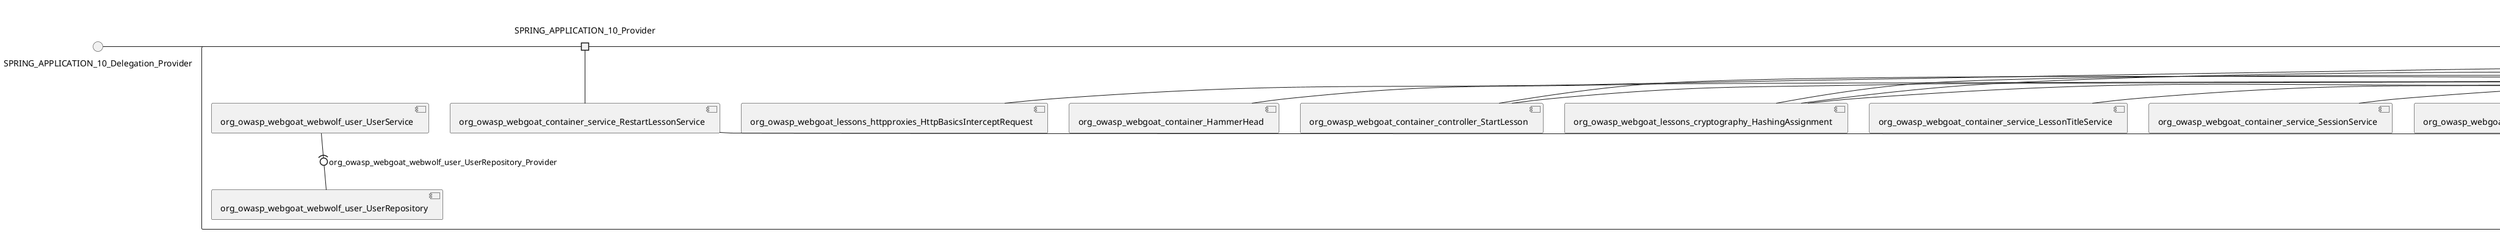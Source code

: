 @startuml
skinparam fixCircleLabelOverlapping true
skinparam componentStyle uml2
() SPRING_APPLICATION_10_Delegation_Provider
() SPRING_APPLICATION_11_Delegation_Provider
() SPRING_APPLICATION_12_Delegation_Provider
() SPRING_APPLICATION_13_Delegation_Provider
() SPRING_APPLICATION_14_Delegation_Provider
() SPRING_APPLICATION_15_Delegation_Provider
() SPRING_APPLICATION_16_Delegation_Provider
() SPRING_APPLICATION_2_Delegation_Provider
() SPRING_APPLICATION_3_Delegation_Provider
() SPRING_APPLICATION_4_Delegation_Provider
() SPRING_APPLICATION_5_Delegation_Provider
() SPRING_APPLICATION_6_Delegation_Provider
() SPRING_APPLICATION_7_Delegation_Provider
() SPRING_APPLICATION_8_Delegation_Provider
() SPRING_APPLICATION_9_Delegation_Provider
() SPRING_APPLICATION_BypassRestrictions_FieldRestrictions_POST_Delegation_Provider
() SPRING_APPLICATION_BypassRestrictions_frontendValidation_POST_Delegation_Provider
() SPRING_APPLICATION_ChromeDevTools_dummy_POST_Delegation_Provider
() SPRING_APPLICATION_ChromeDevTools_network_POST_Delegation_Provider
() SPRING_APPLICATION_CrossSiteScriptingStored_stored_xss_POST_Delegation_Provider
() SPRING_APPLICATION_CrossSiteScriptingStored_stored_xss_follow_up_POST_Delegation_Provider
() SPRING_APPLICATION_CrossSiteScripting_attack1_POST_Delegation_Provider
() SPRING_APPLICATION_CrossSiteScripting_attack3_POST_Delegation_Provider
() SPRING_APPLICATION_CrossSiteScripting_attack4_POST_Delegation_Provider
() SPRING_APPLICATION_CrossSiteScripting_attack5a_GET_Delegation_Provider
() SPRING_APPLICATION_CrossSiteScripting_attack6a_POST_Delegation_Provider
() SPRING_APPLICATION_CrossSiteScripting_dom_follow_up_POST_Delegation_Provider
() SPRING_APPLICATION_CrossSiteScripting_phone_home_xss_POST_Delegation_Provider
() SPRING_APPLICATION_CrossSiteScripting_quiz_GET_POST_Delegation_Provider
() SPRING_APPLICATION_Delegation_Provider
() SPRING_APPLICATION_GET_10_Delegation_Provider
() SPRING_APPLICATION_GET_11_Delegation_Provider
() SPRING_APPLICATION_GET_2_Delegation_Provider
() SPRING_APPLICATION_GET_3_Delegation_Provider
() SPRING_APPLICATION_GET_4_Delegation_Provider
() SPRING_APPLICATION_GET_5_Delegation_Provider
() SPRING_APPLICATION_GET_6_Delegation_Provider
() SPRING_APPLICATION_GET_7_Delegation_Provider
() SPRING_APPLICATION_GET_8_Delegation_Provider
() SPRING_APPLICATION_GET_9_Delegation_Provider
() SPRING_APPLICATION_GET_Delegation_Provider
() SPRING_APPLICATION_HtmlTampering_task_POST_Delegation_Provider
() SPRING_APPLICATION_HttpBasics_attack1_POST_Delegation_Provider
() SPRING_APPLICATION_HttpBasics_attack2_POST_Delegation_Provider
() SPRING_APPLICATION_IDOR_diff_attributes_POST_Delegation_Provider
() SPRING_APPLICATION_IDOR_login_POST_Delegation_Provider
() SPRING_APPLICATION_IDOR_profile_alt_path_POST_Delegation_Provider
() SPRING_APPLICATION_InsecureDeserialization_task_POST_Delegation_Provider
() SPRING_APPLICATION_InsecureLogin_Delegation_Provider
() SPRING_APPLICATION_JWT_decode_POST_Delegation_Provider
() SPRING_APPLICATION_JWT_jku_Delegation_Provider
() SPRING_APPLICATION_JWT_kid_Delegation_Provider
() SPRING_APPLICATION_JWT_quiz_GET_POST_Delegation_Provider
() SPRING_APPLICATION_JWT_refresh_Delegation_Provider
() SPRING_APPLICATION_JWT_secret_POST_Delegation_Provider
() SPRING_APPLICATION_JWT_votings_Delegation_Provider
() SPRING_APPLICATION_LogSpoofing_log_bleeding_POST_Delegation_Provider
() SPRING_APPLICATION_LogSpoofing_log_spoofing_POST_Delegation_Provider
() SPRING_APPLICATION_POST_10_Delegation_Provider
() SPRING_APPLICATION_POST_11_Delegation_Provider
() SPRING_APPLICATION_POST_12_Delegation_Provider
() SPRING_APPLICATION_POST_13_Delegation_Provider
() SPRING_APPLICATION_POST_14_Delegation_Provider
() SPRING_APPLICATION_POST_15_Delegation_Provider
() SPRING_APPLICATION_POST_16_Delegation_Provider
() SPRING_APPLICATION_POST_17_Delegation_Provider
() SPRING_APPLICATION_POST_18_Delegation_Provider
() SPRING_APPLICATION_POST_2_Delegation_Provider
() SPRING_APPLICATION_POST_3_Delegation_Provider
() SPRING_APPLICATION_POST_4_Delegation_Provider
() SPRING_APPLICATION_POST_5_Delegation_Provider
() SPRING_APPLICATION_POST_6_Delegation_Provider
() SPRING_APPLICATION_POST_7_Delegation_Provider
() SPRING_APPLICATION_POST_8_Delegation_Provider
() SPRING_APPLICATION_POST_9_Delegation_Provider
() SPRING_APPLICATION_POST_Delegation_Provider
() SPRING_APPLICATION_PUT_Delegation_Provider
() SPRING_APPLICATION_PasswordReset_ForgotPassword_create_password_reset_link_POST_Delegation_Provider
() SPRING_APPLICATION_PasswordReset_SecurityQuestions_POST_Delegation_Provider
() SPRING_APPLICATION_PasswordReset_reset_Delegation_Provider
() SPRING_APPLICATION_PasswordReset_simple_mail_reset_POST_Delegation_Provider
() SPRING_APPLICATION_PathTraversal_profile_picture_GET_Delegation_Provider
() SPRING_APPLICATION_PathTraversal_profile_picture_fix_GET_Delegation_Provider
() SPRING_APPLICATION_PathTraversal_profile_upload_POST_Delegation_Provider
() SPRING_APPLICATION_PathTraversal_profile_upload_fix_POST_Delegation_Provider
() SPRING_APPLICATION_PathTraversal_profile_upload_remove_user_input_POST_Delegation_Provider
() SPRING_APPLICATION_PathTraversal_random_POST_Delegation_Provider
() SPRING_APPLICATION_PathTraversal_random_picture_GET_Delegation_Provider
() SPRING_APPLICATION_PathTraversal_zip_slip_Delegation_Provider
() SPRING_APPLICATION_SSRF_task1_POST_Delegation_Provider
() SPRING_APPLICATION_SSRF_task2_POST_Delegation_Provider
() SPRING_APPLICATION_SecurePasswords_assignment_POST_Delegation_Provider
() SPRING_APPLICATION_SqlInjectionAdvanced_attack6a_POST_Delegation_Provider
() SPRING_APPLICATION_SqlInjectionAdvanced_attack6b_POST_Delegation_Provider
() SPRING_APPLICATION_SqlInjectionAdvanced_challenge_Login_POST_Delegation_Provider
() SPRING_APPLICATION_SqlInjectionAdvanced_challenge_PUT_Delegation_Provider
() SPRING_APPLICATION_SqlInjectionAdvanced_quiz_GET_POST_Delegation_Provider
() SPRING_APPLICATION_SqlInjectionMitigations_attack10a_POST_Delegation_Provider
() SPRING_APPLICATION_SqlInjectionMitigations_attack10b_POST_Delegation_Provider
() SPRING_APPLICATION_SqlInjectionMitigations_attack12a_POST_Delegation_Provider
() SPRING_APPLICATION_SqlInjectionMitigations_servers_GET_Delegation_Provider
() SPRING_APPLICATION_SqlInjection_assignment5a_POST_Delegation_Provider
() SPRING_APPLICATION_SqlInjection_assignment5b_POST_Delegation_Provider
() SPRING_APPLICATION_SqlInjection_attack10_POST_Delegation_Provider
() SPRING_APPLICATION_SqlInjection_attack2_POST_Delegation_Provider
() SPRING_APPLICATION_SqlInjection_attack3_POST_Delegation_Provider
() SPRING_APPLICATION_SqlInjection_attack4_POST_Delegation_Provider
() SPRING_APPLICATION_SqlInjection_attack5_POST_Delegation_Provider
() SPRING_APPLICATION_SqlInjection_attack8_POST_Delegation_Provider
() SPRING_APPLICATION_SqlInjection_attack9_POST_Delegation_Provider
() SPRING_APPLICATION_SqlOnlyInputValidationOnKeywords_attack_POST_Delegation_Provider
() SPRING_APPLICATION_SqlOnlyInputValidation_attack_POST_Delegation_Provider
() SPRING_APPLICATION_VulnerableComponents_attack1_POST_Delegation_Provider
() SPRING_APPLICATION_WebWolf_GET_Delegation_Provider
() SPRING_APPLICATION_WebWolf_landing_Delegation_Provider
() SPRING_APPLICATION_WebWolf_mail_Delegation_Provider
() SPRING_APPLICATION_challenge_1_POST_Delegation_Provider
() SPRING_APPLICATION_challenge_5_POST_Delegation_Provider
() SPRING_APPLICATION_challenge_7_Delegation_Provider
() SPRING_APPLICATION_challenge_8_Delegation_Provider
() SPRING_APPLICATION_challenge_logo_Delegation_Provider
() SPRING_APPLICATION_cia_quiz_GET_POST_Delegation_Provider
() SPRING_APPLICATION_clientSideFiltering_attack1_POST_Delegation_Provider
() SPRING_APPLICATION_clientSideFiltering_challenge_store_coupons_GET_Delegation_Provider
() SPRING_APPLICATION_clientSideFiltering_getItForFree_POST_Delegation_Provider
() SPRING_APPLICATION_clientSideFiltering_salaries_GET_Delegation_Provider
() SPRING_APPLICATION_crypto_encoding_basic_auth_POST_Delegation_Provider
() SPRING_APPLICATION_crypto_encoding_xor_POST_Delegation_Provider
() SPRING_APPLICATION_crypto_hashing_POST_Delegation_Provider
() SPRING_APPLICATION_crypto_secure_defaults_POST_Delegation_Provider
() SPRING_APPLICATION_crypto_signing_verify_POST_Delegation_Provider
() SPRING_APPLICATION_csrf_feedback_message_POST_Delegation_Provider
() SPRING_APPLICATION_csrf_review_POST_Delegation_Provider
() SPRING_APPLICATION_files_GET_Delegation_Provider
() SPRING_APPLICATION_fileupload_POST_Delegation_Provider
() SPRING_APPLICATION_jwt_Delegation_Provider
() SPRING_APPLICATION_landing_Delegation_Provider
() SPRING_APPLICATION_lesson_template_Delegation_Provider
() SPRING_APPLICATION_login_oauth_mvc_GET_Delegation_Provider
() SPRING_APPLICATION_mail_DELETE_GET_POST_Delegation_Provider
() SPRING_APPLICATION_register_mvc_POST_Delegation_Provider
() SPRING_APPLICATION_registration_GET_Delegation_Provider
() SPRING_APPLICATION_requests_GET_Delegation_Provider
() SPRING_APPLICATION_scoreboard_data_GET_Delegation_Provider
() SPRING_APPLICATION_server_directory_GET_Delegation_Provider
() SPRING_APPLICATION_service_debug_labels_mvc_Delegation_Provider
() SPRING_APPLICATION_service_lessonoverview_mvc_Delegation_Provider
() SPRING_APPLICATION_xxe_comments_GET_Delegation_Provider
rectangle System {
[org_owasp_webgoat_container_HammerHead] [[webgoat-webgoat.repository#_bRaq5O46Ee6Wgd4FCADxsQ]]
[org_owasp_webgoat_container_WebWolfRedirect] [[webgoat-webgoat.repository#_bRaq5O46Ee6Wgd4FCADxsQ]]
[org_owasp_webgoat_container_controller_StartLesson] [[webgoat-webgoat.repository#_bRaq5O46Ee6Wgd4FCADxsQ]]
[org_owasp_webgoat_container_controller_Welcome] [[webgoat-webgoat.repository#_bRaq5O46Ee6Wgd4FCADxsQ]]
[org_owasp_webgoat_container_i18n_PluginMessages_Provider] [[webgoat-webgoat.repository#_bRaq5O46Ee6Wgd4FCADxsQ]]
[org_owasp_webgoat_container_service_EnvironmentService] [[webgoat-webgoat.repository#_bRaq5O46Ee6Wgd4FCADxsQ]]
[org_owasp_webgoat_container_service_HintService] [[webgoat-webgoat.repository#_bRaq5O46Ee6Wgd4FCADxsQ]]
[org_owasp_webgoat_container_service_LabelDebugService] [[webgoat-webgoat.repository#_bRaq5O46Ee6Wgd4FCADxsQ]]
[org_owasp_webgoat_container_service_LabelService] [[webgoat-webgoat.repository#_bRaq5O46Ee6Wgd4FCADxsQ]]
[org_owasp_webgoat_container_service_LessonInfoService] [[webgoat-webgoat.repository#_bRaq5O46Ee6Wgd4FCADxsQ]]
[org_owasp_webgoat_container_service_LessonMenuService] [[webgoat-webgoat.repository#_bRaq5O46Ee6Wgd4FCADxsQ]]
[org_owasp_webgoat_container_service_LessonProgressService] [[webgoat-webgoat.repository#_bRaq5O46Ee6Wgd4FCADxsQ]]
[org_owasp_webgoat_container_service_LessonTitleService] [[webgoat-webgoat.repository#_bRaq5O46Ee6Wgd4FCADxsQ]]
[org_owasp_webgoat_container_service_ReportCardService] [[webgoat-webgoat.repository#_bRaq5O46Ee6Wgd4FCADxsQ]]
[org_owasp_webgoat_container_service_RestartLessonService] [[webgoat-webgoat.repository#_bRaq5O46Ee6Wgd4FCADxsQ]]
[org_owasp_webgoat_container_service_SessionService] [[webgoat-webgoat.repository#_bRaq5O46Ee6Wgd4FCADxsQ]]
[org_owasp_webgoat_container_session_UserSessionData_Provider] [[webgoat-webgoat.repository#_bRaq5O46Ee6Wgd4FCADxsQ]]
[org_owasp_webgoat_container_session_WebSession_Provider] [[webgoat-webgoat.repository#_bRaq5O46Ee6Wgd4FCADxsQ]]
[org_owasp_webgoat_container_users_RegistrationController] [[webgoat-webgoat.repository#_bRaq5O46Ee6Wgd4FCADxsQ]]
[org_owasp_webgoat_container_users_Scoreboard] [[webgoat-webgoat.repository#_bRaq5O46Ee6Wgd4FCADxsQ]]
[org_owasp_webgoat_container_users_UserRepository] [[webgoat-webgoat.repository#_bRaq5O46Ee6Wgd4FCADxsQ]]
[org_owasp_webgoat_container_users_UserService] [[webgoat-webgoat.repository#_bRaq5O46Ee6Wgd4FCADxsQ]]
[org_owasp_webgoat_container_users_UserTrackerRepository] [[webgoat-webgoat.repository#_bRaq5O46Ee6Wgd4FCADxsQ]]
[org_owasp_webgoat_lessons_authbypass_VerifyAccount] [[webgoat-webgoat.repository#_bRaq5O46Ee6Wgd4FCADxsQ]]
[org_owasp_webgoat_lessons_bypassrestrictions_BypassRestrictionsFieldRestrictions] [[webgoat-webgoat.repository#_bRaq5O46Ee6Wgd4FCADxsQ]]
[org_owasp_webgoat_lessons_bypassrestrictions_BypassRestrictionsFrontendValidation] [[webgoat-webgoat.repository#_bRaq5O46Ee6Wgd4FCADxsQ]]
[org_owasp_webgoat_lessons_challenges_FlagController] [[webgoat-webgoat.repository#_bRaq5O46Ee6Wgd4FCADxsQ]]
[org_owasp_webgoat_lessons_challenges_challenge1_Assignment1] [[webgoat-webgoat.repository#_bRaq5O46Ee6Wgd4FCADxsQ]]
[org_owasp_webgoat_lessons_challenges_challenge1_ImageServlet] [[webgoat-webgoat.repository#_bRaq5O46Ee6Wgd4FCADxsQ]]
[org_owasp_webgoat_lessons_challenges_challenge5_Assignment5] [[webgoat-webgoat.repository#_bRaq5O46Ee6Wgd4FCADxsQ]]
[org_owasp_webgoat_lessons_challenges_challenge7_Assignment7] [[webgoat-webgoat.repository#_bRaq5O46Ee6Wgd4FCADxsQ]]
[org_owasp_webgoat_lessons_challenges_challenge8_Assignment8] [[webgoat-webgoat.repository#_bRaq5O46Ee6Wgd4FCADxsQ]]
[org_owasp_webgoat_lessons_chromedevtools_NetworkDummy] [[webgoat-webgoat.repository#_bRaq5O46Ee6Wgd4FCADxsQ]]
[org_owasp_webgoat_lessons_chromedevtools_NetworkLesson] [[webgoat-webgoat.repository#_bRaq5O46Ee6Wgd4FCADxsQ]]
[org_owasp_webgoat_lessons_cia_CIAQuiz] [[webgoat-webgoat.repository#_bRaq5O46Ee6Wgd4FCADxsQ]]
[org_owasp_webgoat_lessons_clientsidefiltering_ClientSideFilteringAssignment] [[webgoat-webgoat.repository#_bRaq5O46Ee6Wgd4FCADxsQ]]
[org_owasp_webgoat_lessons_clientsidefiltering_ClientSideFilteringFreeAssignment] [[webgoat-webgoat.repository#_bRaq5O46Ee6Wgd4FCADxsQ]]
[org_owasp_webgoat_lessons_clientsidefiltering_Salaries] [[webgoat-webgoat.repository#_bRaq5O46Ee6Wgd4FCADxsQ]]
[org_owasp_webgoat_lessons_clientsidefiltering_ShopEndpoint] [[webgoat-webgoat.repository#_bRaq5O46Ee6Wgd4FCADxsQ]]
[org_owasp_webgoat_lessons_cryptography_EncodingAssignment] [[webgoat-webgoat.repository#_bRaq5O46Ee6Wgd4FCADxsQ]]
[org_owasp_webgoat_lessons_cryptography_HashingAssignment] [[webgoat-webgoat.repository#_bRaq5O46Ee6Wgd4FCADxsQ]]
[org_owasp_webgoat_lessons_cryptography_SecureDefaultsAssignment] [[webgoat-webgoat.repository#_bRaq5O46Ee6Wgd4FCADxsQ]]
[org_owasp_webgoat_lessons_cryptography_SigningAssignment] [[webgoat-webgoat.repository#_bRaq5O46Ee6Wgd4FCADxsQ]]
[org_owasp_webgoat_lessons_cryptography_XOREncodingAssignment] [[webgoat-webgoat.repository#_bRaq5O46Ee6Wgd4FCADxsQ]]
[org_owasp_webgoat_lessons_csrf_CSRFConfirmFlag1] [[webgoat-webgoat.repository#_bRaq5O46Ee6Wgd4FCADxsQ]]
[org_owasp_webgoat_lessons_csrf_CSRFFeedback] [[webgoat-webgoat.repository#_bRaq5O46Ee6Wgd4FCADxsQ]]
[org_owasp_webgoat_lessons_csrf_CSRFGetFlag] [[webgoat-webgoat.repository#_bRaq5O46Ee6Wgd4FCADxsQ]]
[org_owasp_webgoat_lessons_csrf_CSRFLogin] [[webgoat-webgoat.repository#_bRaq5O46Ee6Wgd4FCADxsQ]]
[org_owasp_webgoat_lessons_csrf_ForgedReviews] [[webgoat-webgoat.repository#_bRaq5O46Ee6Wgd4FCADxsQ]]
[org_owasp_webgoat_lessons_csrf_ObjectMapper_Provider] [[webgoat-webgoat.repository#_bRaq5O46Ee6Wgd4FCADxsQ]]
[org_owasp_webgoat_lessons_deserialization_InsecureDeserializationTask] [[webgoat-webgoat.repository#_bRaq5O46Ee6Wgd4FCADxsQ]]
[org_owasp_webgoat_lessons_hijacksession_HijackSessionAssignment] [[webgoat-webgoat.repository#_bRaq5O46Ee6Wgd4FCADxsQ]]
[org_owasp_webgoat_lessons_hijacksession_cas_HijackSessionAuthenticationProvider] [[webgoat-webgoat.repository#_bRaq5O46Ee6Wgd4FCADxsQ]]
[org_owasp_webgoat_lessons_htmltampering_HtmlTamperingTask] [[webgoat-webgoat.repository#_bRaq5O46Ee6Wgd4FCADxsQ]]
[org_owasp_webgoat_lessons_httpbasics_HttpBasicsLesson] [[webgoat-webgoat.repository#_bRaq5O46Ee6Wgd4FCADxsQ]]
[org_owasp_webgoat_lessons_httpbasics_HttpBasicsQuiz] [[webgoat-webgoat.repository#_bRaq5O46Ee6Wgd4FCADxsQ]]
[org_owasp_webgoat_lessons_httpproxies_HttpBasicsInterceptRequest] [[webgoat-webgoat.repository#_bRaq5O46Ee6Wgd4FCADxsQ]]
[org_owasp_webgoat_lessons_idor_IDORDiffAttributes] [[webgoat-webgoat.repository#_bRaq5O46Ee6Wgd4FCADxsQ]]
[org_owasp_webgoat_lessons_idor_IDOREditOtherProfile] [[webgoat-webgoat.repository#_bRaq5O46Ee6Wgd4FCADxsQ]]
[org_owasp_webgoat_lessons_idor_IDORLogin] [[webgoat-webgoat.repository#_bRaq5O46Ee6Wgd4FCADxsQ]]
[org_owasp_webgoat_lessons_idor_IDORViewOtherProfile] [[webgoat-webgoat.repository#_bRaq5O46Ee6Wgd4FCADxsQ]]
[org_owasp_webgoat_lessons_idor_IDORViewOwnProfile] [[webgoat-webgoat.repository#_bRaq5O46Ee6Wgd4FCADxsQ]]
[org_owasp_webgoat_lessons_idor_IDORViewOwnProfileAltUrl] [[webgoat-webgoat.repository#_bRaq5O46Ee6Wgd4FCADxsQ]]
[org_owasp_webgoat_lessons_insecurelogin_InsecureLoginTask] [[webgoat-webgoat.repository#_bRaq5O46Ee6Wgd4FCADxsQ]]
[org_owasp_webgoat_lessons_jwt_JWTDecodeEndpoint] [[webgoat-webgoat.repository#_bRaq5O46Ee6Wgd4FCADxsQ]]
[org_owasp_webgoat_lessons_jwt_JWTQuiz] [[webgoat-webgoat.repository#_bRaq5O46Ee6Wgd4FCADxsQ]]
[org_owasp_webgoat_lessons_jwt_JWTRefreshEndpoint] [[webgoat-webgoat.repository#_bRaq5O46Ee6Wgd4FCADxsQ]]
[org_owasp_webgoat_lessons_jwt_JWTSecretKeyEndpoint] [[webgoat-webgoat.repository#_bRaq5O46Ee6Wgd4FCADxsQ]]
[org_owasp_webgoat_lessons_jwt_JWTVotesEndpoint] [[webgoat-webgoat.repository#_bRaq5O46Ee6Wgd4FCADxsQ]]
[org_owasp_webgoat_lessons_jwt_claimmisuse_JWTHeaderJKUEndpoint] [[webgoat-webgoat.repository#_bRaq5O46Ee6Wgd4FCADxsQ]]
[org_owasp_webgoat_lessons_jwt_claimmisuse_JWTHeaderKIDEndpoint] [[webgoat-webgoat.repository#_bRaq5O46Ee6Wgd4FCADxsQ]]
[org_owasp_webgoat_lessons_lessontemplate_SampleAttack] [[webgoat-webgoat.repository#_bRaq5O46Ee6Wgd4FCADxsQ]]
[org_owasp_webgoat_lessons_logging_LogBleedingTask] [[webgoat-webgoat.repository#_bRaq5O46Ee6Wgd4FCADxsQ]]
[org_owasp_webgoat_lessons_logging_LogSpoofingTask] [[webgoat-webgoat.repository#_bRaq5O46Ee6Wgd4FCADxsQ]]
[org_owasp_webgoat_lessons_missingac_MissingFunctionACHiddenMenus] [[webgoat-webgoat.repository#_bRaq5O46Ee6Wgd4FCADxsQ]]
[org_owasp_webgoat_lessons_missingac_MissingFunctionACUsers] [[webgoat-webgoat.repository#_bRaq5O46Ee6Wgd4FCADxsQ]]
[org_owasp_webgoat_lessons_missingac_MissingFunctionACYourHash] [[webgoat-webgoat.repository#_bRaq5O46Ee6Wgd4FCADxsQ]]
[org_owasp_webgoat_lessons_missingac_MissingFunctionACYourHashAdmin] [[webgoat-webgoat.repository#_bRaq5O46Ee6Wgd4FCADxsQ]]
[org_owasp_webgoat_lessons_passwordreset_QuestionsAssignment] [[webgoat-webgoat.repository#_bRaq5O46Ee6Wgd4FCADxsQ]]
[org_owasp_webgoat_lessons_passwordreset_ResetLinkAssignment] [[webgoat-webgoat.repository#_bRaq5O46Ee6Wgd4FCADxsQ]]
[org_owasp_webgoat_lessons_passwordreset_ResetLinkAssignmentForgotPassword] [[webgoat-webgoat.repository#_bRaq5O46Ee6Wgd4FCADxsQ]]
[org_owasp_webgoat_lessons_passwordreset_SecurityQuestionAssignment] [[webgoat-webgoat.repository#_bRaq5O46Ee6Wgd4FCADxsQ]]
[org_owasp_webgoat_lessons_passwordreset_SimpleMailAssignment] [[webgoat-webgoat.repository#_bRaq5O46Ee6Wgd4FCADxsQ]]
[org_owasp_webgoat_lessons_passwordreset_TriedQuestions] [[webgoat-webgoat.repository#_bRaq5O46Ee6Wgd4FCADxsQ]]
[org_owasp_webgoat_lessons_pathtraversal_ProfileUpload] [[webgoat-webgoat.repository#_bRaq5O46Ee6Wgd4FCADxsQ]]
[org_owasp_webgoat_lessons_pathtraversal_ProfileUploadFix] [[webgoat-webgoat.repository#_bRaq5O46Ee6Wgd4FCADxsQ]]
[org_owasp_webgoat_lessons_pathtraversal_ProfileUploadRemoveUserInput] [[webgoat-webgoat.repository#_bRaq5O46Ee6Wgd4FCADxsQ]]
[org_owasp_webgoat_lessons_pathtraversal_ProfileUploadRetrieval] [[webgoat-webgoat.repository#_bRaq5O46Ee6Wgd4FCADxsQ]]
[org_owasp_webgoat_lessons_pathtraversal_ProfileZipSlip] [[webgoat-webgoat.repository#_bRaq5O46Ee6Wgd4FCADxsQ]]
[org_owasp_webgoat_lessons_securepasswords_SecurePasswordsAssignment] [[webgoat-webgoat.repository#_bRaq5O46Ee6Wgd4FCADxsQ]]
[org_owasp_webgoat_lessons_spoofcookie_SpoofCookieAssignment] [[webgoat-webgoat.repository#_bRaq5O46Ee6Wgd4FCADxsQ]]
[org_owasp_webgoat_lessons_sqlinjection_advanced_SqlInjectionChallenge] [[webgoat-webgoat.repository#_bRaq5O46Ee6Wgd4FCADxsQ]]
[org_owasp_webgoat_lessons_sqlinjection_advanced_SqlInjectionChallengeLogin] [[webgoat-webgoat.repository#_bRaq5O46Ee6Wgd4FCADxsQ]]
[org_owasp_webgoat_lessons_sqlinjection_advanced_SqlInjectionLesson6a] [[webgoat-webgoat.repository#_bRaq5O46Ee6Wgd4FCADxsQ]]
[org_owasp_webgoat_lessons_sqlinjection_advanced_SqlInjectionLesson6b] [[webgoat-webgoat.repository#_bRaq5O46Ee6Wgd4FCADxsQ]]
[org_owasp_webgoat_lessons_sqlinjection_advanced_SqlInjectionQuiz] [[webgoat-webgoat.repository#_bRaq5O46Ee6Wgd4FCADxsQ]]
[org_owasp_webgoat_lessons_sqlinjection_introduction_SqlInjectionLesson10] [[webgoat-webgoat.repository#_bRaq5O46Ee6Wgd4FCADxsQ]]
[org_owasp_webgoat_lessons_sqlinjection_introduction_SqlInjectionLesson2] [[webgoat-webgoat.repository#_bRaq5O46Ee6Wgd4FCADxsQ]]
[org_owasp_webgoat_lessons_sqlinjection_introduction_SqlInjectionLesson3] [[webgoat-webgoat.repository#_bRaq5O46Ee6Wgd4FCADxsQ]]
[org_owasp_webgoat_lessons_sqlinjection_introduction_SqlInjectionLesson4] [[webgoat-webgoat.repository#_bRaq5O46Ee6Wgd4FCADxsQ]]
[org_owasp_webgoat_lessons_sqlinjection_introduction_SqlInjectionLesson5] [[webgoat-webgoat.repository#_bRaq5O46Ee6Wgd4FCADxsQ]]
[org_owasp_webgoat_lessons_sqlinjection_introduction_SqlInjectionLesson5a] [[webgoat-webgoat.repository#_bRaq5O46Ee6Wgd4FCADxsQ]]
[org_owasp_webgoat_lessons_sqlinjection_introduction_SqlInjectionLesson5b] [[webgoat-webgoat.repository#_bRaq5O46Ee6Wgd4FCADxsQ]]
[org_owasp_webgoat_lessons_sqlinjection_introduction_SqlInjectionLesson8] [[webgoat-webgoat.repository#_bRaq5O46Ee6Wgd4FCADxsQ]]
[org_owasp_webgoat_lessons_sqlinjection_introduction_SqlInjectionLesson9] [[webgoat-webgoat.repository#_bRaq5O46Ee6Wgd4FCADxsQ]]
[org_owasp_webgoat_lessons_sqlinjection_mitigation_Servers] [[webgoat-webgoat.repository#_bRaq5O46Ee6Wgd4FCADxsQ]]
[org_owasp_webgoat_lessons_sqlinjection_mitigation_SqlInjectionLesson10a] [[webgoat-webgoat.repository#_bRaq5O46Ee6Wgd4FCADxsQ]]
[org_owasp_webgoat_lessons_sqlinjection_mitigation_SqlInjectionLesson10b] [[webgoat-webgoat.repository#_bRaq5O46Ee6Wgd4FCADxsQ]]
[org_owasp_webgoat_lessons_sqlinjection_mitigation_SqlInjectionLesson13] [[webgoat-webgoat.repository#_bRaq5O46Ee6Wgd4FCADxsQ]]
[org_owasp_webgoat_lessons_sqlinjection_mitigation_SqlOnlyInputValidation] [[webgoat-webgoat.repository#_bRaq5O46Ee6Wgd4FCADxsQ]]
[org_owasp_webgoat_lessons_sqlinjection_mitigation_SqlOnlyInputValidationOnKeywords] [[webgoat-webgoat.repository#_bRaq5O46Ee6Wgd4FCADxsQ]]
[org_owasp_webgoat_lessons_ssrf_SSRFTask1] [[webgoat-webgoat.repository#_bRaq5O46Ee6Wgd4FCADxsQ]]
[org_owasp_webgoat_lessons_ssrf_SSRFTask2] [[webgoat-webgoat.repository#_bRaq5O46Ee6Wgd4FCADxsQ]]
[org_owasp_webgoat_lessons_vulnerablecomponents_VulnerableComponentsLesson] [[webgoat-webgoat.repository#_bRaq5O46Ee6Wgd4FCADxsQ]]
[org_owasp_webgoat_lessons_webwolfintroduction_LandingAssignment] [[webgoat-webgoat.repository#_bRaq5O46Ee6Wgd4FCADxsQ]]
[org_owasp_webgoat_lessons_webwolfintroduction_MailAssignment] [[webgoat-webgoat.repository#_bRaq5O46Ee6Wgd4FCADxsQ]]
[org_owasp_webgoat_lessons_xss_CrossSiteScriptingLesson1] [[webgoat-webgoat.repository#_bRaq5O46Ee6Wgd4FCADxsQ]]
[org_owasp_webgoat_lessons_xss_CrossSiteScriptingLesson3] [[webgoat-webgoat.repository#_bRaq5O46Ee6Wgd4FCADxsQ]]
[org_owasp_webgoat_lessons_xss_CrossSiteScriptingLesson4] [[webgoat-webgoat.repository#_bRaq5O46Ee6Wgd4FCADxsQ]]
[org_owasp_webgoat_lessons_xss_CrossSiteScriptingLesson5a] [[webgoat-webgoat.repository#_bRaq5O46Ee6Wgd4FCADxsQ]]
[org_owasp_webgoat_lessons_xss_CrossSiteScriptingLesson6a] [[webgoat-webgoat.repository#_bRaq5O46Ee6Wgd4FCADxsQ]]
[org_owasp_webgoat_lessons_xss_CrossSiteScriptingQuiz] [[webgoat-webgoat.repository#_bRaq5O46Ee6Wgd4FCADxsQ]]
[org_owasp_webgoat_lessons_xss_DOMCrossSiteScripting] [[webgoat-webgoat.repository#_bRaq5O46Ee6Wgd4FCADxsQ]]
[org_owasp_webgoat_lessons_xss_DOMCrossSiteScriptingVerifier] [[webgoat-webgoat.repository#_bRaq5O46Ee6Wgd4FCADxsQ]]
[org_owasp_webgoat_lessons_xss_stored_StoredCrossSiteScriptingVerifier] [[webgoat-webgoat.repository#_bRaq5O46Ee6Wgd4FCADxsQ]]
[org_owasp_webgoat_lessons_xss_stored_StoredXssComments] [[webgoat-webgoat.repository#_bRaq5O46Ee6Wgd4FCADxsQ]]
[org_owasp_webgoat_lessons_xxe_BlindSendFileAssignment] [[webgoat-webgoat.repository#_bRaq5O46Ee6Wgd4FCADxsQ]]
[org_owasp_webgoat_lessons_xxe_CommentsCache] [[webgoat-webgoat.repository#_bRaq5O46Ee6Wgd4FCADxsQ]]
[org_owasp_webgoat_lessons_xxe_CommentsEndpoint] [[webgoat-webgoat.repository#_bRaq5O46Ee6Wgd4FCADxsQ]]
[org_owasp_webgoat_lessons_xxe_ContentTypeAssignment] [[webgoat-webgoat.repository#_bRaq5O46Ee6Wgd4FCADxsQ]]
[org_owasp_webgoat_lessons_xxe_SimpleXXE] [[webgoat-webgoat.repository#_bRaq5O46Ee6Wgd4FCADxsQ]]
[org_owasp_webgoat_webwolf_FileServer] [[webgoat-webgoat.repository#_bRaq5O46Ee6Wgd4FCADxsQ]]
[org_owasp_webgoat_webwolf_jwt_JWTController] [[webgoat-webgoat.repository#_bRaq5O46Ee6Wgd4FCADxsQ]]
[org_owasp_webgoat_webwolf_mailbox_MailboxController] [[webgoat-webgoat.repository#_bRaq5O46Ee6Wgd4FCADxsQ]]
[org_owasp_webgoat_webwolf_mailbox_MailboxRepository] [[webgoat-webgoat.repository#_bRaq5O46Ee6Wgd4FCADxsQ]]
[org_owasp_webgoat_webwolf_requests_LandingPage] [[webgoat-webgoat.repository#_bRaq5O46Ee6Wgd4FCADxsQ]]
[org_owasp_webgoat_webwolf_requests_Requests] [[webgoat-webgoat.repository#_bRaq5O46Ee6Wgd4FCADxsQ]]
[org_owasp_webgoat_webwolf_user_UserRepository] [[webgoat-webgoat.repository#_bRaq5O46Ee6Wgd4FCADxsQ]]
[org_owasp_webgoat_webwolf_user_UserService] [[webgoat-webgoat.repository#_bRaq5O46Ee6Wgd4FCADxsQ]]
port SPRING_APPLICATION_10_Provider
SPRING_APPLICATION_10_Delegation_Provider - SPRING_APPLICATION_10_Provider
SPRING_APPLICATION_10_Provider - [org_owasp_webgoat_container_service_RestartLessonService]
port SPRING_APPLICATION_11_Provider
SPRING_APPLICATION_11_Delegation_Provider - SPRING_APPLICATION_11_Provider
SPRING_APPLICATION_11_Provider - [org_owasp_webgoat_container_controller_StartLesson]
port SPRING_APPLICATION_12_Provider
SPRING_APPLICATION_12_Delegation_Provider - SPRING_APPLICATION_12_Provider
SPRING_APPLICATION_12_Provider - [org_owasp_webgoat_lessons_xxe_SimpleXXE]
port SPRING_APPLICATION_13_Provider
SPRING_APPLICATION_13_Delegation_Provider - SPRING_APPLICATION_13_Provider
SPRING_APPLICATION_13_Provider - [org_owasp_webgoat_lessons_cryptography_HashingAssignment]
port SPRING_APPLICATION_14_Provider
SPRING_APPLICATION_14_Delegation_Provider - SPRING_APPLICATION_14_Provider
SPRING_APPLICATION_14_Provider - [org_owasp_webgoat_lessons_httpproxies_HttpBasicsInterceptRequest]
port SPRING_APPLICATION_15_Provider
SPRING_APPLICATION_15_Delegation_Provider - SPRING_APPLICATION_15_Provider
SPRING_APPLICATION_15_Provider - [org_owasp_webgoat_lessons_cryptography_SigningAssignment]
port SPRING_APPLICATION_16_Provider
SPRING_APPLICATION_16_Delegation_Provider - SPRING_APPLICATION_16_Provider
SPRING_APPLICATION_16_Provider - [org_owasp_webgoat_lessons_jwt_JWTSecretKeyEndpoint]
port SPRING_APPLICATION_2_Provider
SPRING_APPLICATION_2_Delegation_Provider - SPRING_APPLICATION_2_Provider
SPRING_APPLICATION_2_Provider - [org_owasp_webgoat_container_HammerHead]
port SPRING_APPLICATION_3_Provider
SPRING_APPLICATION_3_Delegation_Provider - SPRING_APPLICATION_3_Provider
SPRING_APPLICATION_3_Provider - [org_owasp_webgoat_lessons_cryptography_HashingAssignment]
port SPRING_APPLICATION_4_Provider
SPRING_APPLICATION_4_Delegation_Provider - SPRING_APPLICATION_4_Provider
SPRING_APPLICATION_4_Provider - [org_owasp_webgoat_container_service_LessonTitleService]
port SPRING_APPLICATION_5_Provider
SPRING_APPLICATION_5_Delegation_Provider - SPRING_APPLICATION_5_Provider
SPRING_APPLICATION_5_Provider - [org_owasp_webgoat_container_service_SessionService]
port SPRING_APPLICATION_6_Provider
SPRING_APPLICATION_6_Delegation_Provider - SPRING_APPLICATION_6_Provider
SPRING_APPLICATION_6_Provider - [org_owasp_webgoat_container_service_LabelDebugService]
port SPRING_APPLICATION_7_Provider
SPRING_APPLICATION_7_Delegation_Provider - SPRING_APPLICATION_7_Provider
SPRING_APPLICATION_7_Provider - [org_owasp_webgoat_container_service_LessonInfoService]
port SPRING_APPLICATION_8_Provider
SPRING_APPLICATION_8_Delegation_Provider - SPRING_APPLICATION_8_Provider
SPRING_APPLICATION_8_Provider - [org_owasp_webgoat_container_service_LessonMenuService]
port SPRING_APPLICATION_9_Provider
SPRING_APPLICATION_9_Delegation_Provider - SPRING_APPLICATION_9_Provider
SPRING_APPLICATION_9_Provider - [org_owasp_webgoat_container_controller_StartLesson]
port SPRING_APPLICATION_BypassRestrictions_FieldRestrictions_POST_Provider
SPRING_APPLICATION_BypassRestrictions_FieldRestrictions_POST_Delegation_Provider - SPRING_APPLICATION_BypassRestrictions_FieldRestrictions_POST_Provider
SPRING_APPLICATION_BypassRestrictions_FieldRestrictions_POST_Provider - [org_owasp_webgoat_lessons_bypassrestrictions_BypassRestrictionsFieldRestrictions]
port SPRING_APPLICATION_BypassRestrictions_frontendValidation_POST_Provider
SPRING_APPLICATION_BypassRestrictions_frontendValidation_POST_Delegation_Provider - SPRING_APPLICATION_BypassRestrictions_frontendValidation_POST_Provider
SPRING_APPLICATION_BypassRestrictions_frontendValidation_POST_Provider - [org_owasp_webgoat_lessons_bypassrestrictions_BypassRestrictionsFrontendValidation]
port SPRING_APPLICATION_ChromeDevTools_dummy_POST_Provider
SPRING_APPLICATION_ChromeDevTools_dummy_POST_Delegation_Provider - SPRING_APPLICATION_ChromeDevTools_dummy_POST_Provider
SPRING_APPLICATION_ChromeDevTools_dummy_POST_Provider - [org_owasp_webgoat_lessons_chromedevtools_NetworkDummy]
port SPRING_APPLICATION_ChromeDevTools_network_POST_Provider
SPRING_APPLICATION_ChromeDevTools_network_POST_Delegation_Provider - SPRING_APPLICATION_ChromeDevTools_network_POST_Provider
SPRING_APPLICATION_ChromeDevTools_network_POST_Provider - [org_owasp_webgoat_lessons_chromedevtools_NetworkLesson]
port SPRING_APPLICATION_CrossSiteScriptingStored_stored_xss_POST_Provider
SPRING_APPLICATION_CrossSiteScriptingStored_stored_xss_POST_Delegation_Provider - SPRING_APPLICATION_CrossSiteScriptingStored_stored_xss_POST_Provider
SPRING_APPLICATION_CrossSiteScriptingStored_stored_xss_POST_Provider - [org_owasp_webgoat_lessons_xss_stored_StoredXssComments]
port SPRING_APPLICATION_CrossSiteScriptingStored_stored_xss_follow_up_POST_Provider
SPRING_APPLICATION_CrossSiteScriptingStored_stored_xss_follow_up_POST_Delegation_Provider - SPRING_APPLICATION_CrossSiteScriptingStored_stored_xss_follow_up_POST_Provider
SPRING_APPLICATION_CrossSiteScriptingStored_stored_xss_follow_up_POST_Provider - [org_owasp_webgoat_lessons_xss_stored_StoredCrossSiteScriptingVerifier]
port SPRING_APPLICATION_CrossSiteScripting_attack1_POST_Provider
SPRING_APPLICATION_CrossSiteScripting_attack1_POST_Delegation_Provider - SPRING_APPLICATION_CrossSiteScripting_attack1_POST_Provider
SPRING_APPLICATION_CrossSiteScripting_attack1_POST_Provider - [org_owasp_webgoat_lessons_xss_CrossSiteScriptingLesson1]
port SPRING_APPLICATION_CrossSiteScripting_attack3_POST_Provider
SPRING_APPLICATION_CrossSiteScripting_attack3_POST_Delegation_Provider - SPRING_APPLICATION_CrossSiteScripting_attack3_POST_Provider
SPRING_APPLICATION_CrossSiteScripting_attack3_POST_Provider - [org_owasp_webgoat_lessons_xss_CrossSiteScriptingLesson3]
port SPRING_APPLICATION_CrossSiteScripting_attack4_POST_Provider
SPRING_APPLICATION_CrossSiteScripting_attack4_POST_Delegation_Provider - SPRING_APPLICATION_CrossSiteScripting_attack4_POST_Provider
SPRING_APPLICATION_CrossSiteScripting_attack4_POST_Provider - [org_owasp_webgoat_lessons_xss_CrossSiteScriptingLesson4]
port SPRING_APPLICATION_CrossSiteScripting_attack5a_GET_Provider
SPRING_APPLICATION_CrossSiteScripting_attack5a_GET_Delegation_Provider - SPRING_APPLICATION_CrossSiteScripting_attack5a_GET_Provider
SPRING_APPLICATION_CrossSiteScripting_attack5a_GET_Provider - [org_owasp_webgoat_lessons_xss_CrossSiteScriptingLesson5a]
port SPRING_APPLICATION_CrossSiteScripting_attack6a_POST_Provider
SPRING_APPLICATION_CrossSiteScripting_attack6a_POST_Delegation_Provider - SPRING_APPLICATION_CrossSiteScripting_attack6a_POST_Provider
SPRING_APPLICATION_CrossSiteScripting_attack6a_POST_Provider - [org_owasp_webgoat_lessons_xss_CrossSiteScriptingLesson6a]
port SPRING_APPLICATION_CrossSiteScripting_dom_follow_up_POST_Provider
SPRING_APPLICATION_CrossSiteScripting_dom_follow_up_POST_Delegation_Provider - SPRING_APPLICATION_CrossSiteScripting_dom_follow_up_POST_Provider
SPRING_APPLICATION_CrossSiteScripting_dom_follow_up_POST_Provider - [org_owasp_webgoat_lessons_xss_DOMCrossSiteScriptingVerifier]
port SPRING_APPLICATION_CrossSiteScripting_phone_home_xss_POST_Provider
SPRING_APPLICATION_CrossSiteScripting_phone_home_xss_POST_Delegation_Provider - SPRING_APPLICATION_CrossSiteScripting_phone_home_xss_POST_Provider
SPRING_APPLICATION_CrossSiteScripting_phone_home_xss_POST_Provider - [org_owasp_webgoat_lessons_xss_DOMCrossSiteScripting]
port SPRING_APPLICATION_CrossSiteScripting_quiz_GET_POST_Provider
SPRING_APPLICATION_CrossSiteScripting_quiz_GET_POST_Delegation_Provider - SPRING_APPLICATION_CrossSiteScripting_quiz_GET_POST_Provider
SPRING_APPLICATION_CrossSiteScripting_quiz_GET_POST_Provider - [org_owasp_webgoat_lessons_xss_CrossSiteScriptingQuiz]
port SPRING_APPLICATION_Provider
SPRING_APPLICATION_Delegation_Provider - SPRING_APPLICATION_Provider
SPRING_APPLICATION_Provider - [org_owasp_webgoat_webwolf_FileServer]
port SPRING_APPLICATION_GET_10_Provider
SPRING_APPLICATION_GET_10_Delegation_Provider - SPRING_APPLICATION_GET_10_Provider
SPRING_APPLICATION_GET_10_Provider - [org_owasp_webgoat_lessons_missingac_MissingFunctionACUsers]
port SPRING_APPLICATION_GET_11_Provider
SPRING_APPLICATION_GET_11_Delegation_Provider - SPRING_APPLICATION_GET_11_Provider
SPRING_APPLICATION_GET_11_Provider - [org_owasp_webgoat_lessons_xss_stored_StoredXssComments]
port SPRING_APPLICATION_GET_2_Provider
SPRING_APPLICATION_GET_2_Delegation_Provider - SPRING_APPLICATION_GET_2_Provider
SPRING_APPLICATION_GET_2_Provider - [org_owasp_webgoat_lessons_idor_IDORViewOtherProfile]
port SPRING_APPLICATION_GET_3_Provider
SPRING_APPLICATION_GET_3_Delegation_Provider - SPRING_APPLICATION_GET_3_Provider
SPRING_APPLICATION_GET_3_Provider - [org_owasp_webgoat_lessons_csrf_ForgedReviews]
port SPRING_APPLICATION_GET_4_Provider
SPRING_APPLICATION_GET_4_Delegation_Provider - SPRING_APPLICATION_GET_4_Provider
SPRING_APPLICATION_GET_4_Provider - [org_owasp_webgoat_lessons_idor_IDORViewOwnProfile]
port SPRING_APPLICATION_GET_5_Provider
SPRING_APPLICATION_GET_5_Delegation_Provider - SPRING_APPLICATION_GET_5_Provider
SPRING_APPLICATION_GET_5_Provider - [org_owasp_webgoat_container_service_HintService]
port SPRING_APPLICATION_GET_6_Provider
SPRING_APPLICATION_GET_6_Delegation_Provider - SPRING_APPLICATION_GET_6_Provider
SPRING_APPLICATION_GET_6_Provider - [org_owasp_webgoat_lessons_spoofcookie_SpoofCookieAssignment]
port SPRING_APPLICATION_GET_7_Provider
SPRING_APPLICATION_GET_7_Delegation_Provider - SPRING_APPLICATION_GET_7_Provider
SPRING_APPLICATION_GET_7_Provider - [org_owasp_webgoat_container_service_LabelService]
port SPRING_APPLICATION_GET_8_Provider
SPRING_APPLICATION_GET_8_Delegation_Provider - SPRING_APPLICATION_GET_8_Provider
SPRING_APPLICATION_GET_8_Provider - [org_owasp_webgoat_container_controller_Welcome]
port SPRING_APPLICATION_GET_9_Provider
SPRING_APPLICATION_GET_9_Delegation_Provider - SPRING_APPLICATION_GET_9_Provider
SPRING_APPLICATION_GET_9_Provider - [org_owasp_webgoat_container_service_ReportCardService]
port SPRING_APPLICATION_GET_Provider
SPRING_APPLICATION_GET_Delegation_Provider - SPRING_APPLICATION_GET_Provider
SPRING_APPLICATION_GET_Provider - [org_owasp_webgoat_lessons_cryptography_EncodingAssignment]
port SPRING_APPLICATION_HtmlTampering_task_POST_Provider
SPRING_APPLICATION_HtmlTampering_task_POST_Delegation_Provider - SPRING_APPLICATION_HtmlTampering_task_POST_Provider
SPRING_APPLICATION_HtmlTampering_task_POST_Provider - [org_owasp_webgoat_lessons_htmltampering_HtmlTamperingTask]
port SPRING_APPLICATION_HttpBasics_attack1_POST_Provider
SPRING_APPLICATION_HttpBasics_attack1_POST_Delegation_Provider - SPRING_APPLICATION_HttpBasics_attack1_POST_Provider
SPRING_APPLICATION_HttpBasics_attack1_POST_Provider - [org_owasp_webgoat_lessons_httpbasics_HttpBasicsLesson]
port SPRING_APPLICATION_HttpBasics_attack2_POST_Provider
SPRING_APPLICATION_HttpBasics_attack2_POST_Delegation_Provider - SPRING_APPLICATION_HttpBasics_attack2_POST_Provider
SPRING_APPLICATION_HttpBasics_attack2_POST_Provider - [org_owasp_webgoat_lessons_httpbasics_HttpBasicsQuiz]
port SPRING_APPLICATION_IDOR_diff_attributes_POST_Provider
SPRING_APPLICATION_IDOR_diff_attributes_POST_Delegation_Provider - SPRING_APPLICATION_IDOR_diff_attributes_POST_Provider
SPRING_APPLICATION_IDOR_diff_attributes_POST_Provider - [org_owasp_webgoat_lessons_idor_IDORDiffAttributes]
port SPRING_APPLICATION_IDOR_login_POST_Provider
SPRING_APPLICATION_IDOR_login_POST_Delegation_Provider - SPRING_APPLICATION_IDOR_login_POST_Provider
SPRING_APPLICATION_IDOR_login_POST_Provider - [org_owasp_webgoat_lessons_idor_IDORLogin]
port SPRING_APPLICATION_IDOR_profile_alt_path_POST_Provider
SPRING_APPLICATION_IDOR_profile_alt_path_POST_Delegation_Provider - SPRING_APPLICATION_IDOR_profile_alt_path_POST_Provider
SPRING_APPLICATION_IDOR_profile_alt_path_POST_Provider - [org_owasp_webgoat_lessons_idor_IDORViewOwnProfileAltUrl]
port SPRING_APPLICATION_InsecureDeserialization_task_POST_Provider
SPRING_APPLICATION_InsecureDeserialization_task_POST_Delegation_Provider - SPRING_APPLICATION_InsecureDeserialization_task_POST_Provider
SPRING_APPLICATION_InsecureDeserialization_task_POST_Provider - [org_owasp_webgoat_lessons_deserialization_InsecureDeserializationTask]
port SPRING_APPLICATION_InsecureLogin_Provider
SPRING_APPLICATION_InsecureLogin_Delegation_Provider - SPRING_APPLICATION_InsecureLogin_Provider
SPRING_APPLICATION_InsecureLogin_Provider - [org_owasp_webgoat_lessons_insecurelogin_InsecureLoginTask]
port SPRING_APPLICATION_JWT_decode_POST_Provider
SPRING_APPLICATION_JWT_decode_POST_Delegation_Provider - SPRING_APPLICATION_JWT_decode_POST_Provider
SPRING_APPLICATION_JWT_decode_POST_Provider - [org_owasp_webgoat_lessons_jwt_JWTDecodeEndpoint]
port SPRING_APPLICATION_JWT_jku_Provider
SPRING_APPLICATION_JWT_jku_Delegation_Provider - SPRING_APPLICATION_JWT_jku_Provider
SPRING_APPLICATION_JWT_jku_Provider - [org_owasp_webgoat_lessons_jwt_claimmisuse_JWTHeaderJKUEndpoint]
port SPRING_APPLICATION_JWT_kid_Provider
SPRING_APPLICATION_JWT_kid_Delegation_Provider - SPRING_APPLICATION_JWT_kid_Provider
SPRING_APPLICATION_JWT_kid_Provider - [org_owasp_webgoat_lessons_jwt_claimmisuse_JWTHeaderKIDEndpoint]
port SPRING_APPLICATION_JWT_quiz_GET_POST_Provider
SPRING_APPLICATION_JWT_quiz_GET_POST_Delegation_Provider - SPRING_APPLICATION_JWT_quiz_GET_POST_Provider
SPRING_APPLICATION_JWT_quiz_GET_POST_Provider - [org_owasp_webgoat_lessons_jwt_JWTQuiz]
port SPRING_APPLICATION_JWT_refresh_Provider
SPRING_APPLICATION_JWT_refresh_Delegation_Provider - SPRING_APPLICATION_JWT_refresh_Provider
SPRING_APPLICATION_JWT_refresh_Provider - [org_owasp_webgoat_lessons_jwt_JWTRefreshEndpoint]
port SPRING_APPLICATION_JWT_secret_POST_Provider
SPRING_APPLICATION_JWT_secret_POST_Delegation_Provider - SPRING_APPLICATION_JWT_secret_POST_Provider
SPRING_APPLICATION_JWT_secret_POST_Provider - [org_owasp_webgoat_lessons_jwt_JWTSecretKeyEndpoint]
port SPRING_APPLICATION_JWT_votings_Provider
SPRING_APPLICATION_JWT_votings_Delegation_Provider - SPRING_APPLICATION_JWT_votings_Provider
SPRING_APPLICATION_JWT_votings_Provider - [org_owasp_webgoat_lessons_jwt_JWTVotesEndpoint]
port SPRING_APPLICATION_LogSpoofing_log_bleeding_POST_Provider
SPRING_APPLICATION_LogSpoofing_log_bleeding_POST_Delegation_Provider - SPRING_APPLICATION_LogSpoofing_log_bleeding_POST_Provider
SPRING_APPLICATION_LogSpoofing_log_bleeding_POST_Provider - [org_owasp_webgoat_lessons_logging_LogBleedingTask]
port SPRING_APPLICATION_LogSpoofing_log_spoofing_POST_Provider
SPRING_APPLICATION_LogSpoofing_log_spoofing_POST_Delegation_Provider - SPRING_APPLICATION_LogSpoofing_log_spoofing_POST_Provider
SPRING_APPLICATION_LogSpoofing_log_spoofing_POST_Provider - [org_owasp_webgoat_lessons_logging_LogSpoofingTask]
port SPRING_APPLICATION_POST_10_Provider
SPRING_APPLICATION_POST_10_Delegation_Provider - SPRING_APPLICATION_POST_10_Provider
SPRING_APPLICATION_POST_10_Provider - [org_owasp_webgoat_lessons_spoofcookie_SpoofCookieAssignment]
port SPRING_APPLICATION_POST_11_Provider
SPRING_APPLICATION_POST_11_Delegation_Provider - SPRING_APPLICATION_POST_11_Provider
SPRING_APPLICATION_POST_11_Provider - [org_owasp_webgoat_lessons_passwordreset_SimpleMailAssignment]
port SPRING_APPLICATION_POST_12_Provider
SPRING_APPLICATION_POST_12_Delegation_Provider - SPRING_APPLICATION_POST_12_Provider
SPRING_APPLICATION_POST_12_Provider - [org_owasp_webgoat_lessons_hijacksession_HijackSessionAssignment]
port SPRING_APPLICATION_POST_13_Provider
SPRING_APPLICATION_POST_13_Delegation_Provider - SPRING_APPLICATION_POST_13_Provider
SPRING_APPLICATION_POST_13_Provider - [org_owasp_webgoat_lessons_xxe_BlindSendFileAssignment]
port SPRING_APPLICATION_POST_14_Provider
SPRING_APPLICATION_POST_14_Delegation_Provider - SPRING_APPLICATION_POST_14_Provider
SPRING_APPLICATION_POST_14_Provider - [org_owasp_webgoat_lessons_missingac_MissingFunctionACYourHash]
port SPRING_APPLICATION_POST_15_Provider
SPRING_APPLICATION_POST_15_Delegation_Provider - SPRING_APPLICATION_POST_15_Provider
SPRING_APPLICATION_POST_15_Provider - [org_owasp_webgoat_lessons_challenges_FlagController]
port SPRING_APPLICATION_POST_16_Provider
SPRING_APPLICATION_POST_16_Delegation_Provider - SPRING_APPLICATION_POST_16_Provider
SPRING_APPLICATION_POST_16_Provider - [org_owasp_webgoat_lessons_xxe_ContentTypeAssignment]
port SPRING_APPLICATION_POST_17_Provider
SPRING_APPLICATION_POST_17_Delegation_Provider - SPRING_APPLICATION_POST_17_Provider
SPRING_APPLICATION_POST_17_Provider - [org_owasp_webgoat_lessons_missingac_MissingFunctionACUsers]
port SPRING_APPLICATION_POST_18_Provider
SPRING_APPLICATION_POST_18_Delegation_Provider - SPRING_APPLICATION_POST_18_Provider
SPRING_APPLICATION_POST_18_Provider - [org_owasp_webgoat_lessons_csrf_CSRFGetFlag]
port SPRING_APPLICATION_POST_2_Provider
SPRING_APPLICATION_POST_2_Delegation_Provider - SPRING_APPLICATION_POST_2_Provider
SPRING_APPLICATION_POST_2_Provider - [org_owasp_webgoat_lessons_missingac_MissingFunctionACYourHashAdmin]
port SPRING_APPLICATION_POST_3_Provider
SPRING_APPLICATION_POST_3_Delegation_Provider - SPRING_APPLICATION_POST_3_Provider
SPRING_APPLICATION_POST_3_Provider - [org_owasp_webgoat_lessons_xxe_SimpleXXE]
port SPRING_APPLICATION_POST_4_Provider
SPRING_APPLICATION_POST_4_Delegation_Provider - SPRING_APPLICATION_POST_4_Provider
SPRING_APPLICATION_POST_4_Provider - [org_owasp_webgoat_lessons_csrf_CSRFFeedback]
port SPRING_APPLICATION_POST_5_Provider
SPRING_APPLICATION_POST_5_Delegation_Provider - SPRING_APPLICATION_POST_5_Provider
SPRING_APPLICATION_POST_5_Provider - [org_owasp_webgoat_lessons_authbypass_VerifyAccount]
port SPRING_APPLICATION_POST_6_Provider
SPRING_APPLICATION_POST_6_Delegation_Provider - SPRING_APPLICATION_POST_6_Provider
SPRING_APPLICATION_POST_6_Provider - [org_owasp_webgoat_lessons_csrf_CSRFLogin]
port SPRING_APPLICATION_POST_7_Provider
SPRING_APPLICATION_POST_7_Delegation_Provider - SPRING_APPLICATION_POST_7_Provider
SPRING_APPLICATION_POST_7_Provider - [org_owasp_webgoat_lessons_passwordreset_QuestionsAssignment]
port SPRING_APPLICATION_POST_8_Provider
SPRING_APPLICATION_POST_8_Delegation_Provider - SPRING_APPLICATION_POST_8_Provider
SPRING_APPLICATION_POST_8_Provider - [org_owasp_webgoat_lessons_missingac_MissingFunctionACHiddenMenus]
port SPRING_APPLICATION_POST_9_Provider
SPRING_APPLICATION_POST_9_Delegation_Provider - SPRING_APPLICATION_POST_9_Provider
SPRING_APPLICATION_POST_9_Provider - [org_owasp_webgoat_lessons_chromedevtools_NetworkLesson]
port SPRING_APPLICATION_POST_Provider
SPRING_APPLICATION_POST_Delegation_Provider - SPRING_APPLICATION_POST_Provider
SPRING_APPLICATION_POST_Provider - [org_owasp_webgoat_lessons_csrf_CSRFConfirmFlag1]
port SPRING_APPLICATION_PUT_Provider
SPRING_APPLICATION_PUT_Delegation_Provider - SPRING_APPLICATION_PUT_Provider
SPRING_APPLICATION_PUT_Provider - [org_owasp_webgoat_lessons_idor_IDOREditOtherProfile]
port SPRING_APPLICATION_PasswordReset_ForgotPassword_create_password_reset_link_POST_Provider
SPRING_APPLICATION_PasswordReset_ForgotPassword_create_password_reset_link_POST_Delegation_Provider - SPRING_APPLICATION_PasswordReset_ForgotPassword_create_password_reset_link_POST_Provider
SPRING_APPLICATION_PasswordReset_ForgotPassword_create_password_reset_link_POST_Provider - [org_owasp_webgoat_lessons_passwordreset_ResetLinkAssignmentForgotPassword]
port SPRING_APPLICATION_PasswordReset_SecurityQuestions_POST_Provider
SPRING_APPLICATION_PasswordReset_SecurityQuestions_POST_Delegation_Provider - SPRING_APPLICATION_PasswordReset_SecurityQuestions_POST_Provider
SPRING_APPLICATION_PasswordReset_SecurityQuestions_POST_Provider - [org_owasp_webgoat_lessons_passwordreset_SecurityQuestionAssignment]
port SPRING_APPLICATION_PasswordReset_reset_Provider
SPRING_APPLICATION_PasswordReset_reset_Delegation_Provider - SPRING_APPLICATION_PasswordReset_reset_Provider
SPRING_APPLICATION_PasswordReset_reset_Provider - [org_owasp_webgoat_lessons_passwordreset_ResetLinkAssignment]
port SPRING_APPLICATION_PasswordReset_simple_mail_reset_POST_Provider
SPRING_APPLICATION_PasswordReset_simple_mail_reset_POST_Delegation_Provider - SPRING_APPLICATION_PasswordReset_simple_mail_reset_POST_Provider
SPRING_APPLICATION_PasswordReset_simple_mail_reset_POST_Provider - [org_owasp_webgoat_lessons_passwordreset_SimpleMailAssignment]
port SPRING_APPLICATION_PathTraversal_profile_picture_GET_Provider
SPRING_APPLICATION_PathTraversal_profile_picture_GET_Delegation_Provider - SPRING_APPLICATION_PathTraversal_profile_picture_GET_Provider
SPRING_APPLICATION_PathTraversal_profile_picture_GET_Provider - [org_owasp_webgoat_lessons_pathtraversal_ProfileUpload]
port SPRING_APPLICATION_PathTraversal_profile_picture_fix_GET_Provider
SPRING_APPLICATION_PathTraversal_profile_picture_fix_GET_Delegation_Provider - SPRING_APPLICATION_PathTraversal_profile_picture_fix_GET_Provider
SPRING_APPLICATION_PathTraversal_profile_picture_fix_GET_Provider - [org_owasp_webgoat_lessons_pathtraversal_ProfileUploadFix]
port SPRING_APPLICATION_PathTraversal_profile_upload_POST_Provider
SPRING_APPLICATION_PathTraversal_profile_upload_POST_Delegation_Provider - SPRING_APPLICATION_PathTraversal_profile_upload_POST_Provider
SPRING_APPLICATION_PathTraversal_profile_upload_POST_Provider - [org_owasp_webgoat_lessons_pathtraversal_ProfileUpload]
port SPRING_APPLICATION_PathTraversal_profile_upload_fix_POST_Provider
SPRING_APPLICATION_PathTraversal_profile_upload_fix_POST_Delegation_Provider - SPRING_APPLICATION_PathTraversal_profile_upload_fix_POST_Provider
SPRING_APPLICATION_PathTraversal_profile_upload_fix_POST_Provider - [org_owasp_webgoat_lessons_pathtraversal_ProfileUploadFix]
port SPRING_APPLICATION_PathTraversal_profile_upload_remove_user_input_POST_Provider
SPRING_APPLICATION_PathTraversal_profile_upload_remove_user_input_POST_Delegation_Provider - SPRING_APPLICATION_PathTraversal_profile_upload_remove_user_input_POST_Provider
SPRING_APPLICATION_PathTraversal_profile_upload_remove_user_input_POST_Provider - [org_owasp_webgoat_lessons_pathtraversal_ProfileUploadRemoveUserInput]
port SPRING_APPLICATION_PathTraversal_random_POST_Provider
SPRING_APPLICATION_PathTraversal_random_POST_Delegation_Provider - SPRING_APPLICATION_PathTraversal_random_POST_Provider
SPRING_APPLICATION_PathTraversal_random_POST_Provider - [org_owasp_webgoat_lessons_pathtraversal_ProfileUploadRetrieval]
port SPRING_APPLICATION_PathTraversal_random_picture_GET_Provider
SPRING_APPLICATION_PathTraversal_random_picture_GET_Delegation_Provider - SPRING_APPLICATION_PathTraversal_random_picture_GET_Provider
SPRING_APPLICATION_PathTraversal_random_picture_GET_Provider - [org_owasp_webgoat_lessons_pathtraversal_ProfileUploadRetrieval]
port SPRING_APPLICATION_PathTraversal_zip_slip_Provider
SPRING_APPLICATION_PathTraversal_zip_slip_Delegation_Provider - SPRING_APPLICATION_PathTraversal_zip_slip_Provider
SPRING_APPLICATION_PathTraversal_zip_slip_Provider - [org_owasp_webgoat_lessons_pathtraversal_ProfileZipSlip]
port SPRING_APPLICATION_SSRF_task1_POST_Provider
SPRING_APPLICATION_SSRF_task1_POST_Delegation_Provider - SPRING_APPLICATION_SSRF_task1_POST_Provider
SPRING_APPLICATION_SSRF_task1_POST_Provider - [org_owasp_webgoat_lessons_ssrf_SSRFTask1]
port SPRING_APPLICATION_SSRF_task2_POST_Provider
SPRING_APPLICATION_SSRF_task2_POST_Delegation_Provider - SPRING_APPLICATION_SSRF_task2_POST_Provider
SPRING_APPLICATION_SSRF_task2_POST_Provider - [org_owasp_webgoat_lessons_ssrf_SSRFTask2]
port SPRING_APPLICATION_SecurePasswords_assignment_POST_Provider
SPRING_APPLICATION_SecurePasswords_assignment_POST_Delegation_Provider - SPRING_APPLICATION_SecurePasswords_assignment_POST_Provider
SPRING_APPLICATION_SecurePasswords_assignment_POST_Provider - [org_owasp_webgoat_lessons_securepasswords_SecurePasswordsAssignment]
port SPRING_APPLICATION_SqlInjectionAdvanced_attack6a_POST_Provider
SPRING_APPLICATION_SqlInjectionAdvanced_attack6a_POST_Delegation_Provider - SPRING_APPLICATION_SqlInjectionAdvanced_attack6a_POST_Provider
SPRING_APPLICATION_SqlInjectionAdvanced_attack6a_POST_Provider - [org_owasp_webgoat_lessons_sqlinjection_advanced_SqlInjectionLesson6a]
port SPRING_APPLICATION_SqlInjectionAdvanced_attack6b_POST_Provider
SPRING_APPLICATION_SqlInjectionAdvanced_attack6b_POST_Delegation_Provider - SPRING_APPLICATION_SqlInjectionAdvanced_attack6b_POST_Provider
SPRING_APPLICATION_SqlInjectionAdvanced_attack6b_POST_Provider - [org_owasp_webgoat_lessons_sqlinjection_advanced_SqlInjectionLesson6b]
port SPRING_APPLICATION_SqlInjectionAdvanced_challenge_Login_POST_Provider
SPRING_APPLICATION_SqlInjectionAdvanced_challenge_Login_POST_Delegation_Provider - SPRING_APPLICATION_SqlInjectionAdvanced_challenge_Login_POST_Provider
SPRING_APPLICATION_SqlInjectionAdvanced_challenge_Login_POST_Provider - [org_owasp_webgoat_lessons_sqlinjection_advanced_SqlInjectionChallengeLogin]
port SPRING_APPLICATION_SqlInjectionAdvanced_challenge_PUT_Provider
SPRING_APPLICATION_SqlInjectionAdvanced_challenge_PUT_Delegation_Provider - SPRING_APPLICATION_SqlInjectionAdvanced_challenge_PUT_Provider
SPRING_APPLICATION_SqlInjectionAdvanced_challenge_PUT_Provider - [org_owasp_webgoat_lessons_sqlinjection_advanced_SqlInjectionChallenge]
port SPRING_APPLICATION_SqlInjectionAdvanced_quiz_GET_POST_Provider
SPRING_APPLICATION_SqlInjectionAdvanced_quiz_GET_POST_Delegation_Provider - SPRING_APPLICATION_SqlInjectionAdvanced_quiz_GET_POST_Provider
SPRING_APPLICATION_SqlInjectionAdvanced_quiz_GET_POST_Provider - [org_owasp_webgoat_lessons_sqlinjection_advanced_SqlInjectionQuiz]
port SPRING_APPLICATION_SqlInjectionMitigations_attack10a_POST_Provider
SPRING_APPLICATION_SqlInjectionMitigations_attack10a_POST_Delegation_Provider - SPRING_APPLICATION_SqlInjectionMitigations_attack10a_POST_Provider
SPRING_APPLICATION_SqlInjectionMitigations_attack10a_POST_Provider - [org_owasp_webgoat_lessons_sqlinjection_mitigation_SqlInjectionLesson10a]
port SPRING_APPLICATION_SqlInjectionMitigations_attack10b_POST_Provider
SPRING_APPLICATION_SqlInjectionMitigations_attack10b_POST_Delegation_Provider - SPRING_APPLICATION_SqlInjectionMitigations_attack10b_POST_Provider
SPRING_APPLICATION_SqlInjectionMitigations_attack10b_POST_Provider - [org_owasp_webgoat_lessons_sqlinjection_mitigation_SqlInjectionLesson10b]
port SPRING_APPLICATION_SqlInjectionMitigations_attack12a_POST_Provider
SPRING_APPLICATION_SqlInjectionMitigations_attack12a_POST_Delegation_Provider - SPRING_APPLICATION_SqlInjectionMitigations_attack12a_POST_Provider
SPRING_APPLICATION_SqlInjectionMitigations_attack12a_POST_Provider - [org_owasp_webgoat_lessons_sqlinjection_mitigation_SqlInjectionLesson13]
port SPRING_APPLICATION_SqlInjectionMitigations_servers_GET_Provider
SPRING_APPLICATION_SqlInjectionMitigations_servers_GET_Delegation_Provider - SPRING_APPLICATION_SqlInjectionMitigations_servers_GET_Provider
SPRING_APPLICATION_SqlInjectionMitigations_servers_GET_Provider - [org_owasp_webgoat_lessons_sqlinjection_mitigation_Servers]
port SPRING_APPLICATION_SqlInjection_assignment5a_POST_Provider
SPRING_APPLICATION_SqlInjection_assignment5a_POST_Delegation_Provider - SPRING_APPLICATION_SqlInjection_assignment5a_POST_Provider
SPRING_APPLICATION_SqlInjection_assignment5a_POST_Provider - [org_owasp_webgoat_lessons_sqlinjection_introduction_SqlInjectionLesson5a]
port SPRING_APPLICATION_SqlInjection_assignment5b_POST_Provider
SPRING_APPLICATION_SqlInjection_assignment5b_POST_Delegation_Provider - SPRING_APPLICATION_SqlInjection_assignment5b_POST_Provider
SPRING_APPLICATION_SqlInjection_assignment5b_POST_Provider - [org_owasp_webgoat_lessons_sqlinjection_introduction_SqlInjectionLesson5b]
port SPRING_APPLICATION_SqlInjection_attack10_POST_Provider
SPRING_APPLICATION_SqlInjection_attack10_POST_Delegation_Provider - SPRING_APPLICATION_SqlInjection_attack10_POST_Provider
SPRING_APPLICATION_SqlInjection_attack10_POST_Provider - [org_owasp_webgoat_lessons_sqlinjection_introduction_SqlInjectionLesson10]
port SPRING_APPLICATION_SqlInjection_attack2_POST_Provider
SPRING_APPLICATION_SqlInjection_attack2_POST_Delegation_Provider - SPRING_APPLICATION_SqlInjection_attack2_POST_Provider
SPRING_APPLICATION_SqlInjection_attack2_POST_Provider - [org_owasp_webgoat_lessons_sqlinjection_introduction_SqlInjectionLesson2]
port SPRING_APPLICATION_SqlInjection_attack3_POST_Provider
SPRING_APPLICATION_SqlInjection_attack3_POST_Delegation_Provider - SPRING_APPLICATION_SqlInjection_attack3_POST_Provider
SPRING_APPLICATION_SqlInjection_attack3_POST_Provider - [org_owasp_webgoat_lessons_sqlinjection_introduction_SqlInjectionLesson3]
port SPRING_APPLICATION_SqlInjection_attack4_POST_Provider
SPRING_APPLICATION_SqlInjection_attack4_POST_Delegation_Provider - SPRING_APPLICATION_SqlInjection_attack4_POST_Provider
SPRING_APPLICATION_SqlInjection_attack4_POST_Provider - [org_owasp_webgoat_lessons_sqlinjection_introduction_SqlInjectionLesson4]
port SPRING_APPLICATION_SqlInjection_attack5_POST_Provider
SPRING_APPLICATION_SqlInjection_attack5_POST_Delegation_Provider - SPRING_APPLICATION_SqlInjection_attack5_POST_Provider
SPRING_APPLICATION_SqlInjection_attack5_POST_Provider - [org_owasp_webgoat_lessons_sqlinjection_introduction_SqlInjectionLesson5]
port SPRING_APPLICATION_SqlInjection_attack8_POST_Provider
SPRING_APPLICATION_SqlInjection_attack8_POST_Delegation_Provider - SPRING_APPLICATION_SqlInjection_attack8_POST_Provider
SPRING_APPLICATION_SqlInjection_attack8_POST_Provider - [org_owasp_webgoat_lessons_sqlinjection_introduction_SqlInjectionLesson8]
port SPRING_APPLICATION_SqlInjection_attack9_POST_Provider
SPRING_APPLICATION_SqlInjection_attack9_POST_Delegation_Provider - SPRING_APPLICATION_SqlInjection_attack9_POST_Provider
SPRING_APPLICATION_SqlInjection_attack9_POST_Provider - [org_owasp_webgoat_lessons_sqlinjection_introduction_SqlInjectionLesson9]
port SPRING_APPLICATION_SqlOnlyInputValidationOnKeywords_attack_POST_Provider
SPRING_APPLICATION_SqlOnlyInputValidationOnKeywords_attack_POST_Delegation_Provider - SPRING_APPLICATION_SqlOnlyInputValidationOnKeywords_attack_POST_Provider
SPRING_APPLICATION_SqlOnlyInputValidationOnKeywords_attack_POST_Provider - [org_owasp_webgoat_lessons_sqlinjection_mitigation_SqlOnlyInputValidationOnKeywords]
port SPRING_APPLICATION_SqlOnlyInputValidation_attack_POST_Provider
SPRING_APPLICATION_SqlOnlyInputValidation_attack_POST_Delegation_Provider - SPRING_APPLICATION_SqlOnlyInputValidation_attack_POST_Provider
SPRING_APPLICATION_SqlOnlyInputValidation_attack_POST_Provider - [org_owasp_webgoat_lessons_sqlinjection_mitigation_SqlOnlyInputValidation]
port SPRING_APPLICATION_VulnerableComponents_attack1_POST_Provider
SPRING_APPLICATION_VulnerableComponents_attack1_POST_Delegation_Provider - SPRING_APPLICATION_VulnerableComponents_attack1_POST_Provider
SPRING_APPLICATION_VulnerableComponents_attack1_POST_Provider - [org_owasp_webgoat_lessons_vulnerablecomponents_VulnerableComponentsLesson]
port SPRING_APPLICATION_WebWolf_GET_Provider
SPRING_APPLICATION_WebWolf_GET_Delegation_Provider - SPRING_APPLICATION_WebWolf_GET_Provider
SPRING_APPLICATION_WebWolf_GET_Provider - [org_owasp_webgoat_container_WebWolfRedirect]
port SPRING_APPLICATION_WebWolf_landing_Provider
SPRING_APPLICATION_WebWolf_landing_Delegation_Provider - SPRING_APPLICATION_WebWolf_landing_Provider
SPRING_APPLICATION_WebWolf_landing_Provider - [org_owasp_webgoat_lessons_webwolfintroduction_LandingAssignment]
port SPRING_APPLICATION_WebWolf_mail_Provider
SPRING_APPLICATION_WebWolf_mail_Delegation_Provider - SPRING_APPLICATION_WebWolf_mail_Provider
SPRING_APPLICATION_WebWolf_mail_Provider - [org_owasp_webgoat_lessons_webwolfintroduction_MailAssignment]
port SPRING_APPLICATION_challenge_1_POST_Provider
SPRING_APPLICATION_challenge_1_POST_Delegation_Provider - SPRING_APPLICATION_challenge_1_POST_Provider
SPRING_APPLICATION_challenge_1_POST_Provider - [org_owasp_webgoat_lessons_challenges_challenge1_Assignment1]
port SPRING_APPLICATION_challenge_5_POST_Provider
SPRING_APPLICATION_challenge_5_POST_Delegation_Provider - SPRING_APPLICATION_challenge_5_POST_Provider
SPRING_APPLICATION_challenge_5_POST_Provider - [org_owasp_webgoat_lessons_challenges_challenge5_Assignment5]
port SPRING_APPLICATION_challenge_7_Provider
SPRING_APPLICATION_challenge_7_Delegation_Provider - SPRING_APPLICATION_challenge_7_Provider
SPRING_APPLICATION_challenge_7_Provider - [org_owasp_webgoat_lessons_challenges_challenge7_Assignment7]
port SPRING_APPLICATION_challenge_8_Provider
SPRING_APPLICATION_challenge_8_Delegation_Provider - SPRING_APPLICATION_challenge_8_Provider
SPRING_APPLICATION_challenge_8_Provider - [org_owasp_webgoat_lessons_challenges_challenge8_Assignment8]
port SPRING_APPLICATION_challenge_logo_Provider
SPRING_APPLICATION_challenge_logo_Delegation_Provider - SPRING_APPLICATION_challenge_logo_Provider
SPRING_APPLICATION_challenge_logo_Provider - [org_owasp_webgoat_lessons_challenges_challenge1_ImageServlet]
port SPRING_APPLICATION_cia_quiz_GET_POST_Provider
SPRING_APPLICATION_cia_quiz_GET_POST_Delegation_Provider - SPRING_APPLICATION_cia_quiz_GET_POST_Provider
SPRING_APPLICATION_cia_quiz_GET_POST_Provider - [org_owasp_webgoat_lessons_cia_CIAQuiz]
port SPRING_APPLICATION_clientSideFiltering_attack1_POST_Provider
SPRING_APPLICATION_clientSideFiltering_attack1_POST_Delegation_Provider - SPRING_APPLICATION_clientSideFiltering_attack1_POST_Provider
SPRING_APPLICATION_clientSideFiltering_attack1_POST_Provider - [org_owasp_webgoat_lessons_clientsidefiltering_ClientSideFilteringAssignment]
port SPRING_APPLICATION_clientSideFiltering_challenge_store_coupons_GET_Provider
SPRING_APPLICATION_clientSideFiltering_challenge_store_coupons_GET_Delegation_Provider - SPRING_APPLICATION_clientSideFiltering_challenge_store_coupons_GET_Provider
SPRING_APPLICATION_clientSideFiltering_challenge_store_coupons_GET_Provider - [org_owasp_webgoat_lessons_clientsidefiltering_ShopEndpoint]
port SPRING_APPLICATION_clientSideFiltering_getItForFree_POST_Provider
SPRING_APPLICATION_clientSideFiltering_getItForFree_POST_Delegation_Provider - SPRING_APPLICATION_clientSideFiltering_getItForFree_POST_Provider
SPRING_APPLICATION_clientSideFiltering_getItForFree_POST_Provider - [org_owasp_webgoat_lessons_clientsidefiltering_ClientSideFilteringFreeAssignment]
port SPRING_APPLICATION_clientSideFiltering_salaries_GET_Provider
SPRING_APPLICATION_clientSideFiltering_salaries_GET_Delegation_Provider - SPRING_APPLICATION_clientSideFiltering_salaries_GET_Provider
SPRING_APPLICATION_clientSideFiltering_salaries_GET_Provider - [org_owasp_webgoat_lessons_clientsidefiltering_Salaries]
port SPRING_APPLICATION_crypto_encoding_basic_auth_POST_Provider
SPRING_APPLICATION_crypto_encoding_basic_auth_POST_Delegation_Provider - SPRING_APPLICATION_crypto_encoding_basic_auth_POST_Provider
SPRING_APPLICATION_crypto_encoding_basic_auth_POST_Provider - [org_owasp_webgoat_lessons_cryptography_EncodingAssignment]
port SPRING_APPLICATION_crypto_encoding_xor_POST_Provider
SPRING_APPLICATION_crypto_encoding_xor_POST_Delegation_Provider - SPRING_APPLICATION_crypto_encoding_xor_POST_Provider
SPRING_APPLICATION_crypto_encoding_xor_POST_Provider - [org_owasp_webgoat_lessons_cryptography_XOREncodingAssignment]
port SPRING_APPLICATION_crypto_hashing_POST_Provider
SPRING_APPLICATION_crypto_hashing_POST_Delegation_Provider - SPRING_APPLICATION_crypto_hashing_POST_Provider
SPRING_APPLICATION_crypto_hashing_POST_Provider - [org_owasp_webgoat_lessons_cryptography_HashingAssignment]
port SPRING_APPLICATION_crypto_secure_defaults_POST_Provider
SPRING_APPLICATION_crypto_secure_defaults_POST_Delegation_Provider - SPRING_APPLICATION_crypto_secure_defaults_POST_Provider
SPRING_APPLICATION_crypto_secure_defaults_POST_Provider - [org_owasp_webgoat_lessons_cryptography_SecureDefaultsAssignment]
port SPRING_APPLICATION_crypto_signing_verify_POST_Provider
SPRING_APPLICATION_crypto_signing_verify_POST_Delegation_Provider - SPRING_APPLICATION_crypto_signing_verify_POST_Provider
SPRING_APPLICATION_crypto_signing_verify_POST_Provider - [org_owasp_webgoat_lessons_cryptography_SigningAssignment]
port SPRING_APPLICATION_csrf_feedback_message_POST_Provider
SPRING_APPLICATION_csrf_feedback_message_POST_Delegation_Provider - SPRING_APPLICATION_csrf_feedback_message_POST_Provider
SPRING_APPLICATION_csrf_feedback_message_POST_Provider - [org_owasp_webgoat_lessons_csrf_CSRFFeedback]
port SPRING_APPLICATION_csrf_review_POST_Provider
SPRING_APPLICATION_csrf_review_POST_Delegation_Provider - SPRING_APPLICATION_csrf_review_POST_Provider
SPRING_APPLICATION_csrf_review_POST_Provider - [org_owasp_webgoat_lessons_csrf_ForgedReviews]
port SPRING_APPLICATION_files_GET_Provider
SPRING_APPLICATION_files_GET_Delegation_Provider - SPRING_APPLICATION_files_GET_Provider
SPRING_APPLICATION_files_GET_Provider - [org_owasp_webgoat_webwolf_FileServer]
port SPRING_APPLICATION_fileupload_POST_Provider
SPRING_APPLICATION_fileupload_POST_Delegation_Provider - SPRING_APPLICATION_fileupload_POST_Provider
SPRING_APPLICATION_fileupload_POST_Provider - [org_owasp_webgoat_webwolf_FileServer]
port SPRING_APPLICATION_jwt_Provider
SPRING_APPLICATION_jwt_Delegation_Provider - SPRING_APPLICATION_jwt_Provider
SPRING_APPLICATION_jwt_Provider - [org_owasp_webgoat_webwolf_jwt_JWTController]
port SPRING_APPLICATION_landing_Provider
SPRING_APPLICATION_landing_Delegation_Provider - SPRING_APPLICATION_landing_Provider
SPRING_APPLICATION_landing_Provider - [org_owasp_webgoat_webwolf_requests_LandingPage]
port SPRING_APPLICATION_lesson_template_Provider
SPRING_APPLICATION_lesson_template_Delegation_Provider - SPRING_APPLICATION_lesson_template_Provider
SPRING_APPLICATION_lesson_template_Provider - [org_owasp_webgoat_lessons_lessontemplate_SampleAttack]
port SPRING_APPLICATION_login_oauth_mvc_GET_Provider
SPRING_APPLICATION_login_oauth_mvc_GET_Delegation_Provider - SPRING_APPLICATION_login_oauth_mvc_GET_Provider
SPRING_APPLICATION_login_oauth_mvc_GET_Provider - [org_owasp_webgoat_container_users_RegistrationController]
port SPRING_APPLICATION_mail_DELETE_GET_POST_Provider
SPRING_APPLICATION_mail_DELETE_GET_POST_Delegation_Provider - SPRING_APPLICATION_mail_DELETE_GET_POST_Provider
SPRING_APPLICATION_mail_DELETE_GET_POST_Provider - [org_owasp_webgoat_webwolf_mailbox_MailboxController]
port SPRING_APPLICATION_register_mvc_POST_Provider
SPRING_APPLICATION_register_mvc_POST_Delegation_Provider - SPRING_APPLICATION_register_mvc_POST_Provider
SPRING_APPLICATION_register_mvc_POST_Provider - [org_owasp_webgoat_container_users_RegistrationController]
port SPRING_APPLICATION_registration_GET_Provider
SPRING_APPLICATION_registration_GET_Delegation_Provider - SPRING_APPLICATION_registration_GET_Provider
SPRING_APPLICATION_registration_GET_Provider - [org_owasp_webgoat_container_users_RegistrationController]
port SPRING_APPLICATION_requests_GET_Provider
SPRING_APPLICATION_requests_GET_Delegation_Provider - SPRING_APPLICATION_requests_GET_Provider
SPRING_APPLICATION_requests_GET_Provider - [org_owasp_webgoat_webwolf_requests_Requests]
port SPRING_APPLICATION_scoreboard_data_GET_Provider
SPRING_APPLICATION_scoreboard_data_GET_Delegation_Provider - SPRING_APPLICATION_scoreboard_data_GET_Provider
SPRING_APPLICATION_scoreboard_data_GET_Provider - [org_owasp_webgoat_container_users_Scoreboard]
port SPRING_APPLICATION_server_directory_GET_Provider
SPRING_APPLICATION_server_directory_GET_Delegation_Provider - SPRING_APPLICATION_server_directory_GET_Provider
SPRING_APPLICATION_server_directory_GET_Provider - [org_owasp_webgoat_container_service_EnvironmentService]
port SPRING_APPLICATION_service_debug_labels_mvc_Provider
SPRING_APPLICATION_service_debug_labels_mvc_Delegation_Provider - SPRING_APPLICATION_service_debug_labels_mvc_Provider
SPRING_APPLICATION_service_debug_labels_mvc_Provider - [org_owasp_webgoat_container_service_LabelDebugService]
port SPRING_APPLICATION_service_lessonoverview_mvc_Provider
SPRING_APPLICATION_service_lessonoverview_mvc_Delegation_Provider - SPRING_APPLICATION_service_lessonoverview_mvc_Provider
SPRING_APPLICATION_service_lessonoverview_mvc_Provider - [org_owasp_webgoat_container_service_LessonProgressService]
port SPRING_APPLICATION_xxe_comments_GET_Provider
SPRING_APPLICATION_xxe_comments_GET_Delegation_Provider - SPRING_APPLICATION_xxe_comments_GET_Provider
SPRING_APPLICATION_xxe_comments_GET_Provider - [org_owasp_webgoat_lessons_xxe_CommentsEndpoint]
[org_owasp_webgoat_lessons_csrf_CSRFGetFlag] -(0- [org_owasp_webgoat_container_i18n_PluginMessages_Provider] : org_owasp_webgoat_container_i18n_PluginMessages_Provider
[org_owasp_webgoat_lessons_csrf_CSRFFeedback] -(0- [org_owasp_webgoat_container_session_UserSessionData_Provider] : org_owasp_webgoat_container_session_UserSessionData_Provider
[org_owasp_webgoat_lessons_xss_CrossSiteScriptingLesson5a] -(0- [org_owasp_webgoat_container_session_UserSessionData_Provider] : org_owasp_webgoat_container_session_UserSessionData_Provider
[org_owasp_webgoat_lessons_idor_IDORViewOwnProfileAltUrl] -(0- [org_owasp_webgoat_container_session_UserSessionData_Provider] : org_owasp_webgoat_container_session_UserSessionData_Provider
[org_owasp_webgoat_lessons_csrf_CSRFConfirmFlag1] -(0- [org_owasp_webgoat_container_session_UserSessionData_Provider] : org_owasp_webgoat_container_session_UserSessionData_Provider
[org_owasp_webgoat_lessons_idor_IDORViewOwnProfile] -(0- [org_owasp_webgoat_container_session_UserSessionData_Provider] : org_owasp_webgoat_container_session_UserSessionData_Provider
[org_owasp_webgoat_lessons_idor_IDOREditOtherProfile] -(0- [org_owasp_webgoat_container_session_UserSessionData_Provider] : org_owasp_webgoat_container_session_UserSessionData_Provider
[org_owasp_webgoat_lessons_idor_IDORViewOtherProfile] -(0- [org_owasp_webgoat_container_session_UserSessionData_Provider] : org_owasp_webgoat_container_session_UserSessionData_Provider
[org_owasp_webgoat_lessons_csrf_CSRFGetFlag] -(0- [org_owasp_webgoat_container_session_UserSessionData_Provider] : org_owasp_webgoat_container_session_UserSessionData_Provider
[org_owasp_webgoat_lessons_authbypass_VerifyAccount] -(0- [org_owasp_webgoat_container_session_UserSessionData_Provider] : org_owasp_webgoat_container_session_UserSessionData_Provider
[org_owasp_webgoat_lessons_lessontemplate_SampleAttack] -(0- [org_owasp_webgoat_container_session_UserSessionData_Provider] : org_owasp_webgoat_container_session_UserSessionData_Provider
[org_owasp_webgoat_lessons_xss_CrossSiteScriptingLesson6a] -(0- [org_owasp_webgoat_container_session_UserSessionData_Provider] : org_owasp_webgoat_container_session_UserSessionData_Provider
[org_owasp_webgoat_lessons_xxe_ContentTypeAssignment] -(0- [org_owasp_webgoat_container_session_WebSession_Provider] : org_owasp_webgoat_container_session_WebSession_Provider
[org_owasp_webgoat_lessons_xss_stored_StoredXssComments] -(0- [org_owasp_webgoat_container_session_WebSession_Provider] : org_owasp_webgoat_container_session_WebSession_Provider
[org_owasp_webgoat_lessons_csrf_ForgedReviews] -(0- [org_owasp_webgoat_container_session_WebSession_Provider] : org_owasp_webgoat_container_session_WebSession_Provider
[org_owasp_webgoat_lessons_authbypass_VerifyAccount] -(0- [org_owasp_webgoat_container_session_WebSession_Provider] : org_owasp_webgoat_container_session_WebSession_Provider
[org_owasp_webgoat_container_users_UserService] -(0- [org_owasp_webgoat_container_users_UserRepository] : org_owasp_webgoat_container_users_UserRepository_Provider
[org_owasp_webgoat_container_users_Scoreboard] -(0- [org_owasp_webgoat_container_users_UserRepository] : org_owasp_webgoat_container_users_UserRepository_Provider
[org_owasp_webgoat_container_service_LessonProgressService] -(0- [org_owasp_webgoat_container_users_UserTrackerRepository] : org_owasp_webgoat_container_users_UserTrackerRepository_Provider
[org_owasp_webgoat_container_service_RestartLessonService] -(0- [org_owasp_webgoat_container_users_UserTrackerRepository] : org_owasp_webgoat_container_users_UserTrackerRepository_Provider
[org_owasp_webgoat_container_users_UserService] -(0- [org_owasp_webgoat_container_users_UserTrackerRepository] : org_owasp_webgoat_container_users_UserTrackerRepository_Provider
[org_owasp_webgoat_container_users_Scoreboard] -(0- [org_owasp_webgoat_container_users_UserTrackerRepository] : org_owasp_webgoat_container_users_UserTrackerRepository_Provider
[org_owasp_webgoat_lessons_csrf_CSRFLogin] -(0- [org_owasp_webgoat_container_users_UserTrackerRepository] : org_owasp_webgoat_container_users_UserTrackerRepository_Provider
[org_owasp_webgoat_container_service_ReportCardService] -(0- [org_owasp_webgoat_container_users_UserTrackerRepository] : org_owasp_webgoat_container_users_UserTrackerRepository_Provider
[org_owasp_webgoat_container_service_LessonMenuService] -(0- [org_owasp_webgoat_container_users_UserTrackerRepository] : org_owasp_webgoat_container_users_UserTrackerRepository_Provider
[org_owasp_webgoat_lessons_csrf_CSRFFeedback] -(0- [org_owasp_webgoat_lessons_csrf_ObjectMapper_Provider] : org_owasp_webgoat_lessons_csrf_ObjectMapper_Provider
[org_owasp_webgoat_lessons_hijacksession_HijackSessionAssignment] -(0- [org_owasp_webgoat_lessons_hijacksession_cas_HijackSessionAuthenticationProvider] : org_owasp_webgoat_lessons_hijacksession_cas_HijackSessionAuthenticationProvider_Provider
[org_owasp_webgoat_lessons_passwordreset_SecurityQuestionAssignment] -(0- [org_owasp_webgoat_lessons_passwordreset_TriedQuestions] : org_owasp_webgoat_lessons_passwordreset_TriedQuestions_Provider
[org_owasp_webgoat_lessons_xxe_SimpleXXE] -(0- [org_owasp_webgoat_lessons_xxe_CommentsCache] : org_owasp_webgoat_lessons_xxe_CommentsCache_Provider
[org_owasp_webgoat_lessons_xxe_ContentTypeAssignment] -(0- [org_owasp_webgoat_lessons_xxe_CommentsCache] : org_owasp_webgoat_lessons_xxe_CommentsCache_Provider
[org_owasp_webgoat_webwolf_mailbox_MailboxController] -(0- [org_owasp_webgoat_webwolf_mailbox_MailboxRepository] : org_owasp_webgoat_webwolf_mailbox_MailboxRepository_Provider
[org_owasp_webgoat_webwolf_user_UserService] -(0- [org_owasp_webgoat_webwolf_user_UserRepository] : org_owasp_webgoat_webwolf_user_UserRepository_Provider
}

@enduml
